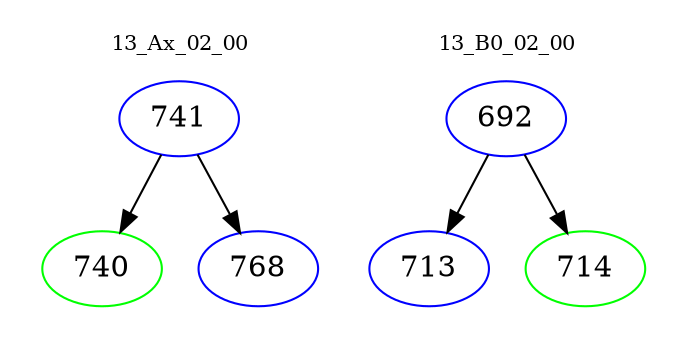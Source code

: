 digraph{
subgraph cluster_0 {
color = white
label = "13_Ax_02_00";
fontsize=10;
T0_741 [label="741", color="blue"]
T0_741 -> T0_740 [color="black"]
T0_740 [label="740", color="green"]
T0_741 -> T0_768 [color="black"]
T0_768 [label="768", color="blue"]
}
subgraph cluster_1 {
color = white
label = "13_B0_02_00";
fontsize=10;
T1_692 [label="692", color="blue"]
T1_692 -> T1_713 [color="black"]
T1_713 [label="713", color="blue"]
T1_692 -> T1_714 [color="black"]
T1_714 [label="714", color="green"]
}
}
